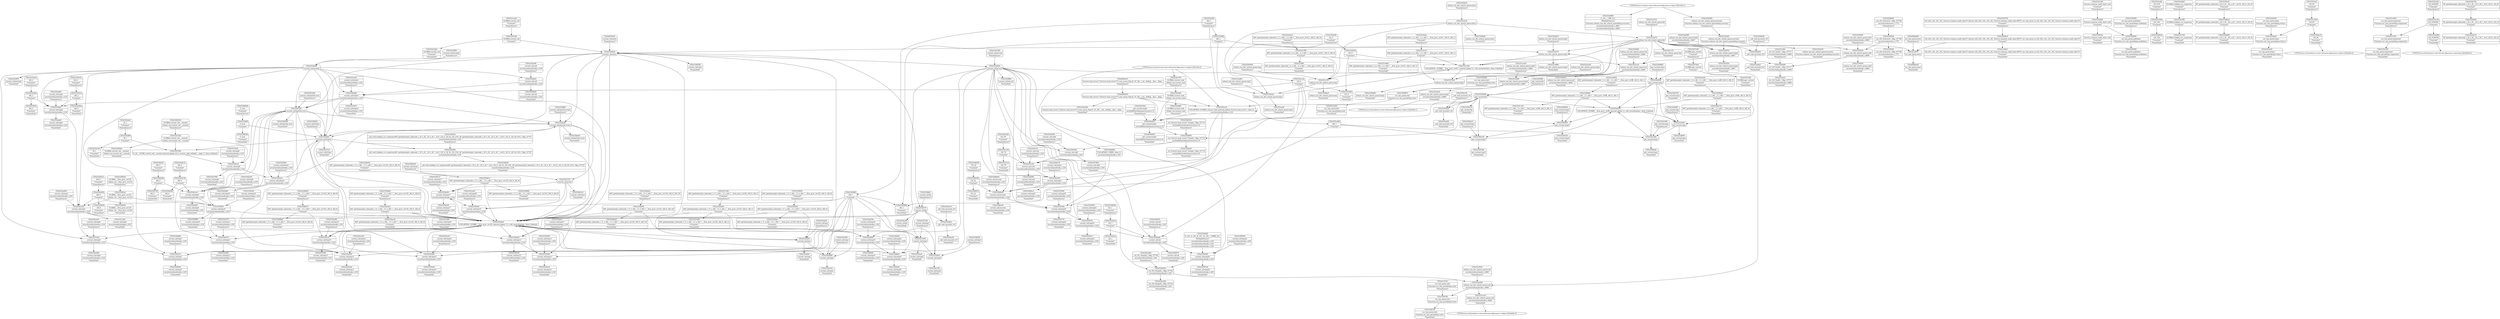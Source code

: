 digraph {
	CE0x53391c0 [shape=record,shape=Mrecord,label="{CE0x53391c0|current_sid:tmp17|security/selinux/hooks.c,218|*SummSource*}"]
	CE0x5340a90 [shape=record,shape=Mrecord,label="{CE0x5340a90|i64_5|*Constant*}"]
	CE0x534c660 [shape=record,shape=Mrecord,label="{CE0x534c660|current_sid:tmp6|security/selinux/hooks.c,218|*SummSink*}"]
	CE0x532e9b0 [shape=record,shape=Mrecord,label="{CE0x532e9b0|current_sid:tmp4|security/selinux/hooks.c,218|*SummSource*}"]
	CE0x5338d90 [shape=record,shape=Mrecord,label="{CE0x5338d90|i64*_getelementptr_inbounds_(_11_x_i64_,_11_x_i64_*___llvm_gcov_ctr125,_i64_0,_i64_9)|*Constant*|*SummSink*}"]
	CE0x533f880 [shape=record,shape=Mrecord,label="{CE0x533f880|current_sid:do.end|*SummSink*}"]
	CE0x5344280 [shape=record,shape=Mrecord,label="{CE0x5344280|i64_4|*Constant*|*SummSink*}"]
	CE0x53383a0 [shape=record,shape=Mrecord,label="{CE0x53383a0|GLOBAL:__llvm_gcov_ctr125|Global_var:__llvm_gcov_ctr125}"]
	CE0x5329b80 [shape=record,shape=Mrecord,label="{CE0x5329b80|current_sid:tmp7|security/selinux/hooks.c,218|*SummSource*}"]
	CE0x532a260 [shape=record,shape=Mrecord,label="{CE0x532a260|_ret_i32_%tmp24,_!dbg_!27742|security/selinux/hooks.c,220|*SummSource*}"]
	CE0x534f520 [shape=record,shape=Mrecord,label="{CE0x534f520|i64*_getelementptr_inbounds_(_11_x_i64_,_11_x_i64_*___llvm_gcov_ctr125,_i64_0,_i64_0)|*Constant*}"]
	CE0x532cf00 [shape=record,shape=Mrecord,label="{CE0x532cf00|_ret_i32_%call1,_!dbg_!27717|security/selinux/hooks.c,4669|*SummSource*}"]
	CE0x531d960 [shape=record,shape=Mrecord,label="{CE0x531d960|selinux_tun_dev_attach_queue:tmp3|*SummSink*}"]
	CE0x532db20 [shape=record,shape=Mrecord,label="{CE0x532db20|current_sid:call|security/selinux/hooks.c,218}"]
	CE0x5328580 [shape=record,shape=Mrecord,label="{CE0x5328580|avc_has_perm:auditdata|Function::avc_has_perm&Arg::auditdata::|*SummSink*}"]
	CE0x5350300 [shape=record,shape=Mrecord,label="{CE0x5350300|current_sid:call4|security/selinux/hooks.c,218}"]
	CE0x5353770 [shape=record,shape=Mrecord,label="{CE0x5353770|current_sid:tmp22|security/selinux/hooks.c,218|*SummSink*}"]
	CE0x534edc0 [shape=record,shape=Mrecord,label="{CE0x534edc0|get_current:tmp4|./arch/x86/include/asm/current.h,14}"]
	CE0x5327a20 [shape=record,shape=Mrecord,label="{CE0x5327a20|current_sid:tmp6|security/selinux/hooks.c,218}"]
	CE0x534c4e0 [shape=record,shape=Mrecord,label="{CE0x534c4e0|current_sid:tmp6|security/selinux/hooks.c,218|*SummSource*}"]
	CE0x533c840 [shape=record,shape=Mrecord,label="{CE0x533c840|i32_218|*Constant*}"]
	CE0x53508f0 [shape=record,shape=Mrecord,label="{CE0x53508f0|get_current:bb|*SummSource*}"]
	CE0x532e160 [shape=record,shape=Mrecord,label="{CE0x532e160|current_sid:tmp12|security/selinux/hooks.c,218|*SummSource*}"]
	CE0x6040850 [shape=record,shape=Mrecord,label="{CE0x6040850|get_current:tmp4|./arch/x86/include/asm/current.h,14|*SummSink*}"]
	CE0x534fad0 [shape=record,shape=Mrecord,label="{CE0x534fad0|i64*_getelementptr_inbounds_(_11_x_i64_,_11_x_i64_*___llvm_gcov_ctr125,_i64_0,_i64_10)|*Constant*|*SummSink*}"]
	CE0x531a7f0 [shape=record,shape=Mrecord,label="{CE0x531a7f0|selinux_tun_dev_attach_queue:tmp}"]
	CE0x535a7d0 [shape=record,shape=Mrecord,label="{CE0x535a7d0|%struct.common_audit_data*_null|*Constant*|*SummSource*}"]
	CE0x53a55f0 [shape=record,shape=Mrecord,label="{CE0x53a55f0|COLLAPSED:_GCMRE___llvm_gcov_ctr98_internal_global_2_x_i64_zeroinitializer:_elem_0:default:}"]
	CE0x5339440 [shape=record,shape=Mrecord,label="{CE0x5339440|current_sid:tmp18|security/selinux/hooks.c,218}"]
	CE0x532e8a0 [shape=record,shape=Mrecord,label="{CE0x532e8a0|i64_2|*Constant*|*SummSink*}"]
	CE0x5336000 [shape=record,shape=Mrecord,label="{CE0x5336000|current_sid:tmp3|*SummSource*}"]
	CE0x533a5b0 [shape=record,shape=Mrecord,label="{CE0x533a5b0|selinux_tun_dev_attach_queue:security|Function::selinux_tun_dev_attach_queue&Arg::security::}"]
	CE0x5327a90 [shape=record,shape=Mrecord,label="{CE0x5327a90|current_sid:tmp5|security/selinux/hooks.c,218|*SummSink*}"]
	CE0x5324b20 [shape=record,shape=Mrecord,label="{CE0x5324b20|selinux_tun_dev_attach_queue:entry|*SummSource*}"]
	CE0x53289e0 [shape=record,shape=Mrecord,label="{CE0x53289e0|i32_218|*Constant*|*SummSink*}"]
	"CONST[source:1(input),value:2(dynamic)][purpose:{object}][SrcIdx:1]"
	CE0x531dc50 [shape=record,shape=Mrecord,label="{CE0x531dc50|selinux_tun_dev_attach_queue:entry}"]
	CE0x533c720 [shape=record,shape=Mrecord,label="{CE0x533c720|GLOBAL:lockdep_rcu_suspicious|*Constant*|*SummSink*}"]
	CE0x534d900 [shape=record,shape=Mrecord,label="{CE0x534d900|_ret_%struct.task_struct*_%tmp4,_!dbg_!27714|./arch/x86/include/asm/current.h,14}"]
	CE0x53464c0 [shape=record,shape=Mrecord,label="{CE0x53464c0|current_sid:tmp21|security/selinux/hooks.c,218|*SummSink*}"]
	CE0x5350a70 [shape=record,shape=Mrecord,label="{CE0x5350a70|get_current:bb|*SummSink*}"]
	CE0x5320300 [shape=record,shape=Mrecord,label="{CE0x5320300|selinux_tun_dev_attach_queue:security|Function::selinux_tun_dev_attach_queue&Arg::security::|*SummSource*}"]
	CE0x53541a0 [shape=record,shape=Mrecord,label="{CE0x53541a0|i32_1|*Constant*|*SummSink*}"]
	CE0x531a4b0 [shape=record,shape=Mrecord,label="{CE0x531a4b0|selinux_tun_dev_attach_queue:tmp1|*SummSource*}"]
	CE0x4c1f150 [shape=record,shape=Mrecord,label="{CE0x4c1f150|avc_has_perm:ssid|Function::avc_has_perm&Arg::ssid::|*SummSource*}"]
	CE0x5328cf0 [shape=record,shape=Mrecord,label="{CE0x5328cf0|i8*_getelementptr_inbounds_(_45_x_i8_,_45_x_i8_*_.str12,_i32_0,_i32_0)|*Constant*|*SummSource*}"]
	"CONST[source:0(mediator),value:2(dynamic)][purpose:{object}][SnkIdx:2]"
	CE0x5348540 [shape=record,shape=Mrecord,label="{CE0x5348540|i1_true|*Constant*|*SummSink*}"]
	CE0x5343f90 [shape=record,shape=Mrecord,label="{CE0x5343f90|i8_1|*Constant*}"]
	CE0x5322340 [shape=record,shape=Mrecord,label="{CE0x5322340|GLOBAL:current_sid|*Constant*}"]
	CE0x533bc40 [shape=record,shape=Mrecord,label="{CE0x533bc40|i64*_getelementptr_inbounds_(_11_x_i64_,_11_x_i64_*___llvm_gcov_ctr125,_i64_0,_i64_6)|*Constant*|*SummSink*}"]
	CE0x69dbe00 [shape=record,shape=Mrecord,label="{CE0x69dbe00|avc_has_perm:entry|*SummSink*}"]
	CE0x5359540 [shape=record,shape=Mrecord,label="{CE0x5359540|_ret_i32_%retval.0,_!dbg_!27728|security/selinux/avc.c,775}"]
	CE0x531d8a0 [shape=record,shape=Mrecord,label="{CE0x531d8a0|i64*_getelementptr_inbounds_(_2_x_i64_,_2_x_i64_*___llvm_gcov_ctr411,_i64_0,_i64_1)|*Constant*|*SummSink*}"]
	CE0x535dcc0 [shape=record,shape=Mrecord,label="{CE0x535dcc0|i16_49|*Constant*|*SummSink*}"]
	CE0x5335ce0 [shape=record,shape=Mrecord,label="{CE0x5335ce0|current_sid:tmp2|*SummSink*}"]
	CE0x5329890 [shape=record,shape=Mrecord,label="{CE0x5329890|i64_1|*Constant*|*SummSink*}"]
	CE0x5333e50 [shape=record,shape=Mrecord,label="{CE0x5333e50|i64_3|*Constant*|*SummSource*}"]
	CE0x533c580 [shape=record,shape=Mrecord,label="{CE0x533c580|GLOBAL:lockdep_rcu_suspicious|*Constant*}"]
	CE0x5332fa0 [shape=record,shape=Mrecord,label="{CE0x5332fa0|current_sid:tmp|*SummSink*}"]
	CE0x6040a10 [shape=record,shape=Mrecord,label="{CE0x6040a10|%struct.task_struct*_(%struct.task_struct**)*_asm_movq_%gs:$_1:P_,$0_,_r,im,_dirflag_,_fpsr_,_flags_|*SummSource*}"]
	CE0x53260b0 [shape=record,shape=Mrecord,label="{CE0x53260b0|GLOBAL:current_sid.__warned|Global_var:current_sid.__warned|*SummSink*}"]
	CE0x5333d70 [shape=record,shape=Mrecord,label="{CE0x5333d70|current_sid:tobool|security/selinux/hooks.c,218|*SummSink*}"]
	CE0x5341d30 [shape=record,shape=Mrecord,label="{CE0x5341d30|i32_78|*Constant*|*SummSource*}"]
	CE0x5338e00 [shape=record,shape=Mrecord,label="{CE0x5338e00|current_sid:tmp17|security/selinux/hooks.c,218}"]
	CE0x531a950 [shape=record,shape=Mrecord,label="{CE0x531a950|avc_has_perm:requested|Function::avc_has_perm&Arg::requested::|*SummSource*}"]
	CE0x532f250 [shape=record,shape=Mrecord,label="{CE0x532f250|i32_0|*Constant*}"]
	CE0x534e700 [shape=record,shape=Mrecord,label="{CE0x534e700|GLOBAL:current_task|Global_var:current_task|*SummSource*}"]
	CE0x532f840 [shape=record,shape=Mrecord,label="{CE0x532f840|current_sid:tmp10|security/selinux/hooks.c,218}"]
	CE0x5325ef0 [shape=record,shape=Mrecord,label="{CE0x5325ef0|current_sid:tmp15|security/selinux/hooks.c,218|*SummSink*}"]
	CE0x5322bb0 [shape=record,shape=Mrecord,label="{CE0x5322bb0|COLLAPSED:_GCMRE___llvm_gcov_ctr125_internal_global_11_x_i64_zeroinitializer:_elem_0:default:}"]
	CE0x533b810 [shape=record,shape=Mrecord,label="{CE0x533b810|selinux_tun_dev_attach_queue:sid|security/selinux/hooks.c,4669|*SummSink*}"]
	CE0x5320be0 [shape=record,shape=Mrecord,label="{CE0x5320be0|selinux_tun_dev_attach_queue:tmp|*SummSink*}"]
	CE0x532a1b0 [shape=record,shape=Mrecord,label="{CE0x532a1b0|current_sid:tmp5|security/selinux/hooks.c,218}"]
	CE0x5347260 [shape=record,shape=Mrecord,label="{CE0x5347260|0:_i8,_:_GCMR_current_sid.__warned_internal_global_i8_0,_section_.data.unlikely_,_align_1:_elem_0:default:}"]
	CE0x534ec50 [shape=record,shape=Mrecord,label="{CE0x534ec50|_call_void_mcount()_#3|*SummSource*}"]
	CE0x5355420 [shape=record,shape=Mrecord,label="{CE0x5355420|_call_void_mcount()_#3}"]
	CE0x531b000 [shape=record,shape=Mrecord,label="{CE0x531b000|i64_1|*Constant*}"]
	CE0x5347e00 [shape=record,shape=Mrecord,label="{CE0x5347e00|GLOBAL:get_current|*Constant*|*SummSink*}"]
	CE0x531f100 [shape=record,shape=Mrecord,label="{CE0x531f100|avc_has_perm:requested|Function::avc_has_perm&Arg::requested::}"]
	CE0x5341cc0 [shape=record,shape=Mrecord,label="{CE0x5341cc0|i32_78|*Constant*|*SummSink*}"]
	CE0x533afa0 [shape=record,shape=Mrecord,label="{CE0x533afa0|i8_1|*Constant*|*SummSource*}"]
	CE0x5325b50 [shape=record,shape=Mrecord,label="{CE0x5325b50|selinux_tun_dev_attach_queue:call1|security/selinux/hooks.c,4669}"]
	CE0x533be30 [shape=record,shape=Mrecord,label="{CE0x533be30|current_sid:tmp13|security/selinux/hooks.c,218|*SummSink*}"]
	CE0x53593e0 [shape=record,shape=Mrecord,label="{CE0x53593e0|%struct.common_audit_data*_null|*Constant*|*SummSink*}"]
	CE0x533e310 [shape=record,shape=Mrecord,label="{CE0x533e310|current_sid:tmp1|*SummSink*}"]
	CE0x5346c20 [shape=record,shape=Mrecord,label="{CE0x5346c20|current_sid:security|security/selinux/hooks.c,218|*SummSink*}"]
	CE0x534d540 [shape=record,shape=Mrecord,label="{CE0x534d540|current_sid:call4|security/selinux/hooks.c,218|*SummSource*}"]
	CE0x532c490 [shape=record,shape=Mrecord,label="{CE0x532c490|get_current:tmp1|*SummSource*}"]
	CE0x5321e70 [shape=record,shape=Mrecord,label="{CE0x5321e70|selinux_tun_dev_attach_queue:bb|*SummSink*}"]
	CE0x531a240 [shape=record,shape=Mrecord,label="{CE0x531a240|avc_has_perm:tsid|Function::avc_has_perm&Arg::tsid::|*SummSink*}"]
	CE0x5344130 [shape=record,shape=Mrecord,label="{CE0x5344130|i64_4|*Constant*}"]
	CE0x534f020 [shape=record,shape=Mrecord,label="{CE0x534f020|current_sid:if.then|*SummSource*}"]
	CE0x534fb40 [shape=record,shape=Mrecord,label="{CE0x534fb40|current_sid:tmp19|security/selinux/hooks.c,218|*SummSink*}"]
	CE0x532f740 [shape=record,shape=Mrecord,label="{CE0x532f740|i64_5|*Constant*|*SummSink*}"]
	CE0x5328660 [shape=record,shape=Mrecord,label="{CE0x5328660|_ret_i32_%retval.0,_!dbg_!27728|security/selinux/avc.c,775|*SummSource*}"]
	CE0x534e8a0 [shape=record,shape=Mrecord,label="{CE0x534e8a0|_call_void_mcount()_#3}"]
	CE0x53441a0 [shape=record,shape=Mrecord,label="{CE0x53441a0|current_sid:tmp9|security/selinux/hooks.c,218}"]
	CE0x5324d90 [shape=record,shape=Mrecord,label="{CE0x5324d90|current_sid:do.body}"]
	CE0x5325e10 [shape=record,shape=Mrecord,label="{CE0x5325e10|current_sid:tmp15|security/selinux/hooks.c,218}"]
	CE0x534cca0 [shape=record,shape=Mrecord,label="{CE0x534cca0|i32_0|*Constant*}"]
	CE0x5331670 [shape=record,shape=Mrecord,label="{CE0x5331670|selinux_tun_dev_attach_queue:tmp3}"]
	CE0x531aca0 [shape=record,shape=Mrecord,label="{CE0x531aca0|selinux_tun_dev_attach_queue:call|security/selinux/hooks.c,4669|*SummSink*}"]
	CE0x5353380 [shape=record,shape=Mrecord,label="{CE0x5353380|current_sid:tmp22|security/selinux/hooks.c,218}"]
	CE0x531f310 [shape=record,shape=Mrecord,label="{CE0x531f310|selinux_tun_dev_attach_queue:bb|*SummSource*}"]
	CE0x5322ab0 [shape=record,shape=Mrecord,label="{CE0x5322ab0|current_sid:tmp|*SummSource*}"]
	CE0x535dde0 [shape=record,shape=Mrecord,label="{CE0x535dde0|avc_has_perm:tclass|Function::avc_has_perm&Arg::tclass::}"]
	CE0x5346bb0 [shape=record,shape=Mrecord,label="{CE0x5346bb0|current_sid:security|security/selinux/hooks.c,218|*SummSource*}"]
	CE0x5326460 [shape=record,shape=Mrecord,label="{CE0x5326460|selinux_tun_dev_attach_queue:tmp2|*SummSink*}"]
	CE0x5324f00 [shape=record,shape=Mrecord,label="{CE0x5324f00|current_sid:do.body|*SummSource*}"]
	"CONST[source:0(mediator),value:0(static)][purpose:{operation}][SnkIdx:3]"
	CE0x534f8a0 [shape=record,shape=Mrecord,label="{CE0x534f8a0|i64*_getelementptr_inbounds_(_2_x_i64_,_2_x_i64_*___llvm_gcov_ctr98,_i64_0,_i64_1)|*Constant*}"]
	CE0x5322620 [shape=record,shape=Mrecord,label="{CE0x5322620|current_sid:do.end}"]
	CE0x5332490 [shape=record,shape=Mrecord,label="{CE0x5332490|current_sid:tmp14|security/selinux/hooks.c,218|*SummSource*}"]
	CE0x532bb50 [shape=record,shape=Mrecord,label="{CE0x532bb50|current_sid:land.lhs.true2|*SummSink*}"]
	CE0x539b2c0 [shape=record,shape=Mrecord,label="{CE0x539b2c0|get_current:tmp3|*SummSource*}"]
	CE0x53445b0 [shape=record,shape=Mrecord,label="{CE0x53445b0|_ret_i32_%tmp24,_!dbg_!27742|security/selinux/hooks.c,220}"]
	CE0x531eef0 [shape=record,shape=Mrecord,label="{CE0x531eef0|selinux_tun_dev_attach_queue:tmp1|*SummSink*}"]
	CE0x533a8c0 [shape=record,shape=Mrecord,label="{CE0x533a8c0|_call_void_mcount()_#3|*SummSink*}"]
	CE0x5346020 [shape=record,shape=Mrecord,label="{CE0x5346020|get_current:tmp2}"]
	CE0x5339f60 [shape=record,shape=Mrecord,label="{CE0x5339f60|current_sid:tmp10|security/selinux/hooks.c,218|*SummSink*}"]
	CE0x5342bf0 [shape=record,shape=Mrecord,label="{CE0x5342bf0|i64_1|*Constant*}"]
	CE0x532e050 [shape=record,shape=Mrecord,label="{CE0x532e050|current_sid:tmp12|security/selinux/hooks.c,218}"]
	CE0x5344f70 [shape=record,shape=Mrecord,label="{CE0x5344f70|current_sid:sid|security/selinux/hooks.c,220|*SummSource*}"]
	CE0x533a3f0 [shape=record,shape=Mrecord,label="{CE0x533a3f0|current_sid:tmp11|security/selinux/hooks.c,218|*SummSink*}"]
	CE0x5329f30 [shape=record,shape=Mrecord,label="{CE0x5329f30|i64_0|*Constant*|*SummSink*}"]
	CE0x5341e50 [shape=record,shape=Mrecord,label="{CE0x5341e50|current_sid:cred|security/selinux/hooks.c,218}"]
	CE0x5347c80 [shape=record,shape=Mrecord,label="{CE0x5347c80|GLOBAL:get_current|*Constant*|*SummSource*}"]
	CE0x5321580 [shape=record,shape=Mrecord,label="{CE0x5321580|i64*_getelementptr_inbounds_(_2_x_i64_,_2_x_i64_*___llvm_gcov_ctr411,_i64_0,_i64_0)|*Constant*}"]
	CE0x53331e0 [shape=record,shape=Mrecord,label="{CE0x53331e0|selinux_tun_dev_attach_queue:sid|security/selinux/hooks.c,4669}"]
	CE0x531aea0 [shape=record,shape=Mrecord,label="{CE0x531aea0|GLOBAL:current_sid|*Constant*|*SummSource*}"]
	CE0x531f920 [shape=record,shape=Mrecord,label="{CE0x531f920|selinux_tun_dev_attach_queue:call|security/selinux/hooks.c,4669|*SummSource*}"]
	CE0x5348920 [shape=record,shape=Mrecord,label="{CE0x5348920|i64*_getelementptr_inbounds_(_11_x_i64_,_11_x_i64_*___llvm_gcov_ctr125,_i64_0,_i64_8)|*Constant*|*SummSource*}"]
	CE0x531b2c0 [shape=record,shape=Mrecord,label="{CE0x531b2c0|i64*_getelementptr_inbounds_(_2_x_i64_,_2_x_i64_*___llvm_gcov_ctr411,_i64_0,_i64_0)|*Constant*|*SummSource*}"]
	CE0x5344d30 [shape=record,shape=Mrecord,label="{CE0x5344d30|_call_void_mcount()_#3}"]
	CE0x534f640 [shape=record,shape=Mrecord,label="{CE0x534f640|i64*_getelementptr_inbounds_(_11_x_i64_,_11_x_i64_*___llvm_gcov_ctr125,_i64_0,_i64_0)|*Constant*|*SummSource*}"]
	CE0x704f700 [shape=record,shape=Mrecord,label="{CE0x704f700|avc_has_perm:ssid|Function::avc_has_perm&Arg::ssid::}"]
	CE0x531a3b0 [shape=record,shape=Mrecord,label="{CE0x531a3b0|i16_49|*Constant*}"]
	CE0x53210b0 [shape=record,shape=Mrecord,label="{CE0x53210b0|i32_0|*Constant*|*SummSink*}"]
	CE0x532ed40 [shape=record,shape=Mrecord,label="{CE0x532ed40|selinux_tun_dev_attach_queue:call|security/selinux/hooks.c,4669}"]
	CE0x5333c90 [shape=record,shape=Mrecord,label="{CE0x5333c90|current_sid:tobool|security/selinux/hooks.c,218|*SummSource*}"]
	CE0x5340e80 [shape=record,shape=Mrecord,label="{CE0x5340e80|_call_void_mcount()_#3|*SummSource*}"]
	CE0x533d0b0 [shape=record,shape=Mrecord,label="{CE0x533d0b0|current_sid:tmp19|security/selinux/hooks.c,218}"]
	CE0x533b620 [shape=record,shape=Mrecord,label="{CE0x533b620|_call_void_lockdep_rcu_suspicious(i8*_getelementptr_inbounds_(_25_x_i8_,_25_x_i8_*_.str3,_i32_0,_i32_0),_i32_218,_i8*_getelementptr_inbounds_(_45_x_i8_,_45_x_i8_*_.str12,_i32_0,_i32_0))_#10,_!dbg_!27727|security/selinux/hooks.c,218|*SummSink*}"]
	CE0x535a680 [shape=record,shape=Mrecord,label="{CE0x535a680|%struct.common_audit_data*_null|*Constant*}"]
	CE0x5338520 [shape=record,shape=Mrecord,label="{CE0x5338520|GLOBAL:__llvm_gcov_ctr125|Global_var:__llvm_gcov_ctr125|*SummSource*}"]
	CE0x535b990 [shape=record,shape=Mrecord,label="{CE0x535b990|avc_has_perm:tsid|Function::avc_has_perm&Arg::tsid::|*SummSource*}"]
	CE0x5337e00 [shape=record,shape=Mrecord,label="{CE0x5337e00|current_sid:tmp2}"]
	CE0x5347590 [shape=record,shape=Mrecord,label="{CE0x5347590|current_sid:tmp8|security/selinux/hooks.c,218|*SummSink*}"]
	CE0x535cb40 [shape=record,shape=Mrecord,label="{CE0x535cb40|avc_has_perm:tclass|Function::avc_has_perm&Arg::tclass::|*SummSink*}"]
	CE0x5339e60 [shape=record,shape=Mrecord,label="{CE0x5339e60|selinux_tun_dev_attach_queue:call1|security/selinux/hooks.c,4669|*SummSink*}"]
	CE0x53229a0 [shape=record,shape=Mrecord,label="{CE0x53229a0|i64*_getelementptr_inbounds_(_11_x_i64_,_11_x_i64_*___llvm_gcov_ctr125,_i64_0,_i64_0)|*Constant*|*SummSink*}"]
	CE0x534ed20 [shape=record,shape=Mrecord,label="{CE0x534ed20|_call_void_mcount()_#3|*SummSink*}"]
	CE0x532d320 [shape=record,shape=Mrecord,label="{CE0x532d320|selinux_tun_dev_attach_queue:tmp4|security/selinux/hooks.c,4667|*SummSink*}"]
	CE0x53a5440 [shape=record,shape=Mrecord,label="{CE0x53a5440|get_current:tmp}"]
	CE0x533b100 [shape=record,shape=Mrecord,label="{CE0x533b100|i8_1|*Constant*|*SummSink*}"]
	CE0x534fd30 [shape=record,shape=Mrecord,label="{CE0x534fd30|current_sid:tmp20|security/selinux/hooks.c,218|*SummSource*}"]
	CE0x534d5b0 [shape=record,shape=Mrecord,label="{CE0x534d5b0|get_current:entry}"]
	CE0x532b750 [shape=record,shape=Mrecord,label="{CE0x532b750|i8*_getelementptr_inbounds_(_25_x_i8_,_25_x_i8_*_.str3,_i32_0,_i32_0)|*Constant*|*SummSource*}"]
	CE0x5329d00 [shape=record,shape=Mrecord,label="{CE0x5329d00|current_sid:tmp7|security/selinux/hooks.c,218|*SummSink*}"]
	CE0x534e460 [shape=record,shape=Mrecord,label="{CE0x534e460|GLOBAL:current_task|Global_var:current_task}"]
	CE0x531fbd0 [shape=record,shape=Mrecord,label="{CE0x531fbd0|i64*_getelementptr_inbounds_(_2_x_i64_,_2_x_i64_*___llvm_gcov_ctr411,_i64_0,_i64_1)|*Constant*|*SummSource*}"]
	CE0x5320450 [shape=record,shape=Mrecord,label="{CE0x5320450|avc_has_perm:tclass|Function::avc_has_perm&Arg::tclass::|*SummSource*}"]
	CE0x53879a0 [shape=record,shape=Mrecord,label="{CE0x53879a0|get_current:tmp4|./arch/x86/include/asm/current.h,14|*SummSource*}"]
	CE0x5358360 [shape=record,shape=Mrecord,label="{CE0x5358360|avc_has_perm:auditdata|Function::avc_has_perm&Arg::auditdata::|*SummSource*}"]
	CE0x5344210 [shape=record,shape=Mrecord,label="{CE0x5344210|i64_4|*Constant*|*SummSource*}"]
	CE0x53325c0 [shape=record,shape=Mrecord,label="{CE0x53325c0|current_sid:tmp14|security/selinux/hooks.c,218|*SummSink*}"]
	CE0x53326f0 [shape=record,shape=Mrecord,label="{CE0x53326f0|i1_true|*Constant*}"]
	CE0x533b540 [shape=record,shape=Mrecord,label="{CE0x533b540|_call_void_lockdep_rcu_suspicious(i8*_getelementptr_inbounds_(_25_x_i8_,_25_x_i8_*_.str3,_i32_0,_i32_0),_i32_218,_i8*_getelementptr_inbounds_(_45_x_i8_,_45_x_i8_*_.str12,_i32_0,_i32_0))_#10,_!dbg_!27727|security/selinux/hooks.c,218}"]
	CE0x5325ae0 [shape=record,shape=Mrecord,label="{CE0x5325ae0|selinux_tun_dev_attach_queue:tmp5|security/selinux/hooks.c,4669|*SummSink*}"]
	CE0x534d7e0 [shape=record,shape=Mrecord,label="{CE0x534d7e0|_ret_%struct.task_struct*_%tmp4,_!dbg_!27714|./arch/x86/include/asm/current.h,14|*SummSource*}"]
	CE0x5323fb0 [shape=record,shape=Mrecord,label="{CE0x5323fb0|current_sid:tobool1|security/selinux/hooks.c,218|*SummSource*}"]
	CE0x532d970 [shape=record,shape=Mrecord,label="{CE0x532d970|selinux_tun_dev_attach_queue:tmp4|security/selinux/hooks.c,4667}"]
	CE0x532cd60 [shape=record,shape=Mrecord,label="{CE0x532cd60|i64_1|*Constant*}"]
	CE0x5338c00 [shape=record,shape=Mrecord,label="{CE0x5338c00|i64*_getelementptr_inbounds_(_11_x_i64_,_11_x_i64_*___llvm_gcov_ctr125,_i64_0,_i64_9)|*Constant*|*SummSource*}"]
	CE0x532e2e0 [shape=record,shape=Mrecord,label="{CE0x532e2e0|current_sid:tmp12|security/selinux/hooks.c,218|*SummSink*}"]
	CE0x53261e0 [shape=record,shape=Mrecord,label="{CE0x53261e0|current_sid:tmp8|security/selinux/hooks.c,218}"]
	CE0x533b880 [shape=record,shape=Mrecord,label="{CE0x533b880|0:_i32,_:_CRE_0,4_|*MultipleSource*|Function::selinux_tun_dev_attach_queue&Arg::security::|security/selinux/hooks.c,4667|security/selinux/hooks.c,4669}"]
	CE0x5398ed0 [shape=record,shape=Mrecord,label="{CE0x5398ed0|get_current:tmp1|*SummSink*}"]
	CE0x53483d0 [shape=record,shape=Mrecord,label="{CE0x53483d0|i1_true|*Constant*|*SummSource*}"]
	CE0x5347420 [shape=record,shape=Mrecord,label="{CE0x5347420|current_sid:tmp8|security/selinux/hooks.c,218|*SummSource*}"]
	CE0x534cb90 [shape=record,shape=Mrecord,label="{CE0x534cb90|current_sid:call|security/selinux/hooks.c,218|*SummSource*}"]
	CE0x5339a80 [shape=record,shape=Mrecord,label="{CE0x5339a80|_ret_i32_%call1,_!dbg_!27717|security/selinux/hooks.c,4669}"]
	CE0x704f870 [shape=record,shape=Mrecord,label="{CE0x704f870|avc_has_perm:tsid|Function::avc_has_perm&Arg::tsid::}"]
	CE0x531ec00 [shape=record,shape=Mrecord,label="{CE0x531ec00|selinux_tun_dev_attach_queue:tmp5|security/selinux/hooks.c,4669|*SummSource*}"]
	CE0x5329ec0 [shape=record,shape=Mrecord,label="{CE0x5329ec0|i64_0|*Constant*|*SummSource*}"]
	CE0x5329010 [shape=record,shape=Mrecord,label="{CE0x5329010|i64*_getelementptr_inbounds_(_11_x_i64_,_11_x_i64_*___llvm_gcov_ctr125,_i64_0,_i64_9)|*Constant*}"]
	CE0x53276e0 [shape=record,shape=Mrecord,label="{CE0x53276e0|selinux_tun_dev_attach_queue:tmp2}"]
	CE0x532a040 [shape=record,shape=Mrecord,label="{CE0x532a040|current_sid:tmp5|security/selinux/hooks.c,218|*SummSource*}"]
	CE0x535efa0 [shape=record,shape=Mrecord,label="{CE0x535efa0|i16_49|*Constant*|*SummSource*}"]
	CE0x533bdc0 [shape=record,shape=Mrecord,label="{CE0x533bdc0|current_sid:tmp13|security/selinux/hooks.c,218|*SummSource*}"]
	CE0x531dcc0 [shape=record,shape=Mrecord,label="{CE0x531dcc0|i64*_getelementptr_inbounds_(_2_x_i64_,_2_x_i64_*___llvm_gcov_ctr411,_i64_0,_i64_1)|*Constant*}"]
	CE0x533cf80 [shape=record,shape=Mrecord,label="{CE0x533cf80|current_sid:tmp18|security/selinux/hooks.c,218|*SummSink*}"]
	CE0x53478b0 [shape=record,shape=Mrecord,label="{CE0x53478b0|current_sid:call4|security/selinux/hooks.c,218|*SummSink*}"]
	CE0x532a2d0 [shape=record,shape=Mrecord,label="{CE0x532a2d0|_ret_i32_%tmp24,_!dbg_!27742|security/selinux/hooks.c,220|*SummSink*}"]
	CE0x4c1f0e0 [shape=record,shape=Mrecord,label="{CE0x4c1f0e0|i32_(i32,_i32,_i16,_i32,_%struct.common_audit_data*)*_bitcast_(i32_(i32,_i32,_i16,_i32,_%struct.common_audit_data.495*)*_avc_has_perm_to_i32_(i32,_i32,_i16,_i32,_%struct.common_audit_data*)*)|*Constant*|*SummSink*}"]
	CE0x5343e60 [shape=record,shape=Mrecord,label="{CE0x5343e60|current_sid:tmp16|security/selinux/hooks.c,218|*SummSink*}"]
	CE0x534e790 [shape=record,shape=Mrecord,label="{CE0x534e790|current_sid:tmp3|*SummSink*}"]
	CE0x5324c80 [shape=record,shape=Mrecord,label="{CE0x5324c80|current_sid:bb|*SummSink*}"]
	CE0x533e000 [shape=record,shape=Mrecord,label="{CE0x533e000|current_sid:tmp1|*SummSource*}"]
	CE0x5350ba0 [shape=record,shape=Mrecord,label="{CE0x5350ba0|i64*_getelementptr_inbounds_(_2_x_i64_,_2_x_i64_*___llvm_gcov_ctr98,_i64_0,_i64_0)|*Constant*}"]
	CE0x5334010 [shape=record,shape=Mrecord,label="{CE0x5334010|i64_2|*Constant*|*SummSource*}"]
	CE0x5333fa0 [shape=record,shape=Mrecord,label="{CE0x5333fa0|current_sid:tmp4|security/selinux/hooks.c,218}"]
	CE0x53488b0 [shape=record,shape=Mrecord,label="{CE0x53488b0|i64*_getelementptr_inbounds_(_11_x_i64_,_11_x_i64_*___llvm_gcov_ctr125,_i64_0,_i64_8)|*Constant*|*SummSink*}"]
	CE0x53601e0 [shape=record,shape=Mrecord,label="{CE0x53601e0|current_sid:if.end|*SummSink*}"]
	CE0x5358260 [shape=record,shape=Mrecord,label="{CE0x5358260|avc_has_perm:auditdata|Function::avc_has_perm&Arg::auditdata::}"]
	CE0x4c1f070 [shape=record,shape=Mrecord,label="{CE0x4c1f070|avc_has_perm:entry}"]
	CE0x5341c50 [shape=record,shape=Mrecord,label="{CE0x5341c50|i32_78|*Constant*}"]
	CE0x53200a0 [shape=record,shape=Mrecord,label="{CE0x53200a0|selinux_tun_dev_attach_queue:entry|*SummSink*}"]
	CE0x532b500 [shape=record,shape=Mrecord,label="{CE0x532b500|i8*_getelementptr_inbounds_(_25_x_i8_,_25_x_i8_*_.str3,_i32_0,_i32_0)|*Constant*}"]
	"CONST[source:0(mediator),value:2(dynamic)][purpose:{subject}][SnkIdx:0]"
	CE0x5353990 [shape=record,shape=Mrecord,label="{CE0x5353990|current_sid:tmp23|security/selinux/hooks.c,218|*SummSource*}"]
	CE0x535cbb0 [shape=record,shape=Mrecord,label="{CE0x535cbb0|i32_4194304|*Constant*|*SummSource*}"]
	CE0x5348670 [shape=record,shape=Mrecord,label="{CE0x5348670|i64*_getelementptr_inbounds_(_11_x_i64_,_11_x_i64_*___llvm_gcov_ctr125,_i64_0,_i64_8)|*Constant*}"]
	CE0x533fd60 [shape=record,shape=Mrecord,label="{CE0x533fd60|current_sid:land.lhs.true2|*SummSource*}"]
	CE0x5332290 [shape=record,shape=Mrecord,label="{CE0x5332290|current_sid:tmp14|security/selinux/hooks.c,218}"]
	CE0x53227c0 [shape=record,shape=Mrecord,label="{CE0x53227c0|current_sid:if.then|*SummSink*}"]
	CE0x532cfc0 [shape=record,shape=Mrecord,label="{CE0x532cfc0|_ret_i32_%call1,_!dbg_!27717|security/selinux/hooks.c,4669|*SummSink*}"]
	CE0x5344320 [shape=record,shape=Mrecord,label="{CE0x5344320|current_sid:tmp9|security/selinux/hooks.c,218|*SummSource*}"]
	CE0x534fa20 [shape=record,shape=Mrecord,label="{CE0x534fa20|i64*_getelementptr_inbounds_(_11_x_i64_,_11_x_i64_*___llvm_gcov_ctr125,_i64_0,_i64_10)|*Constant*|*SummSource*}"]
	CE0x534da30 [shape=record,shape=Mrecord,label="{CE0x534da30|_ret_%struct.task_struct*_%tmp4,_!dbg_!27714|./arch/x86/include/asm/current.h,14|*SummSink*}"]
	CE0x5353500 [shape=record,shape=Mrecord,label="{CE0x5353500|current_sid:tmp22|security/selinux/hooks.c,218|*SummSource*}"]
	CE0x5341580 [shape=record,shape=Mrecord,label="{CE0x5341580|current_sid:do.end|*SummSource*}"]
	CE0x5382110 [shape=record,shape=Mrecord,label="{CE0x5382110|i64*_getelementptr_inbounds_(_2_x_i64_,_2_x_i64_*___llvm_gcov_ctr98,_i64_0,_i64_0)|*Constant*|*SummSink*}"]
	CE0x533ffa0 [shape=record,shape=Mrecord,label="{CE0x533ffa0|current_sid:bb|*SummSource*}"]
	CE0x533ce00 [shape=record,shape=Mrecord,label="{CE0x533ce00|current_sid:tmp18|security/selinux/hooks.c,218|*SummSource*}"]
	CE0x533b5b0 [shape=record,shape=Mrecord,label="{CE0x533b5b0|_call_void_lockdep_rcu_suspicious(i8*_getelementptr_inbounds_(_25_x_i8_,_25_x_i8_*_.str3,_i32_0,_i32_0),_i32_218,_i8*_getelementptr_inbounds_(_45_x_i8_,_45_x_i8_*_.str12,_i32_0,_i32_0))_#10,_!dbg_!27727|security/selinux/hooks.c,218|*SummSource*}"]
	CE0x5327eb0 [shape=record,shape=Mrecord,label="{CE0x5327eb0|GLOBAL:current_sid.__warned|Global_var:current_sid.__warned}"]
	CE0x5322720 [shape=record,shape=Mrecord,label="{CE0x5322720|current_sid:if.end}"]
	CE0x5328ba0 [shape=record,shape=Mrecord,label="{CE0x5328ba0|i8*_getelementptr_inbounds_(_45_x_i8_,_45_x_i8_*_.str12,_i32_0,_i32_0)|*Constant*}"]
	CE0x5353b10 [shape=record,shape=Mrecord,label="{CE0x5353b10|current_sid:tmp23|security/selinux/hooks.c,218|*SummSink*}"]
	CE0x5329a10 [shape=record,shape=Mrecord,label="{CE0x5329a10|current_sid:tmp7|security/selinux/hooks.c,218}"]
	CE0x5337af0 [shape=record,shape=Mrecord,label="{CE0x5337af0|i64*_getelementptr_inbounds_(_11_x_i64_,_11_x_i64_*___llvm_gcov_ctr125,_i64_0,_i64_1)|*Constant*|*SummSource*}"]
	CE0x6040910 [shape=record,shape=Mrecord,label="{CE0x6040910|%struct.task_struct*_(%struct.task_struct**)*_asm_movq_%gs:$_1:P_,$0_,_r,im,_dirflag_,_fpsr_,_flags_}"]
	CE0x5346090 [shape=record,shape=Mrecord,label="{CE0x5346090|get_current:tmp2|*SummSource*}"]
	CE0x5342060 [shape=record,shape=Mrecord,label="{CE0x5342060|current_sid:cred|security/selinux/hooks.c,218|*SummSink*}"]
	CE0x5346100 [shape=record,shape=Mrecord,label="{CE0x5346100|get_current:tmp2|*SummSink*}"]
	CE0x5340440 [shape=record,shape=Mrecord,label="{CE0x5340440|current_sid:call|security/selinux/hooks.c,218|*SummSink*}"]
	CE0x534fbb0 [shape=record,shape=Mrecord,label="{CE0x534fbb0|current_sid:tmp20|security/selinux/hooks.c,218}"]
	CE0x533c6b0 [shape=record,shape=Mrecord,label="{CE0x533c6b0|GLOBAL:lockdep_rcu_suspicious|*Constant*|*SummSource*}"]
	CE0x5361460 [shape=record,shape=Mrecord,label="{CE0x5361460|current_sid:land.lhs.true|*SummSource*}"]
	CE0x5354040 [shape=record,shape=Mrecord,label="{CE0x5354040|i32_1|*Constant*|*SummSource*}"]
	CE0x5324bd0 [shape=record,shape=Mrecord,label="{CE0x5324bd0|current_sid:entry}"]
	CE0x532e410 [shape=record,shape=Mrecord,label="{CE0x532e410|i64*_getelementptr_inbounds_(_11_x_i64_,_11_x_i64_*___llvm_gcov_ctr125,_i64_0,_i64_6)|*Constant*}"]
	CE0x5322a40 [shape=record,shape=Mrecord,label="{CE0x5322a40|current_sid:tmp}"]
	CE0x532cdd0 [shape=record,shape=Mrecord,label="{CE0x532cdd0|get_current:tmp1}"]
	CE0x5333de0 [shape=record,shape=Mrecord,label="{CE0x5333de0|i64_3|*Constant*}"]
	CE0x53423d0 [shape=record,shape=Mrecord,label="{CE0x53423d0|current_sid:tmp21|security/selinux/hooks.c,218}"]
	CE0x5338650 [shape=record,shape=Mrecord,label="{CE0x5338650|GLOBAL:__llvm_gcov_ctr125|Global_var:__llvm_gcov_ctr125|*SummSink*}"]
	CE0x5346270 [shape=record,shape=Mrecord,label="{CE0x5346270|current_sid:tmp21|security/selinux/hooks.c,218|*SummSource*}"]
	CE0x533d400 [shape=record,shape=Mrecord,label="{CE0x533d400|i64*_getelementptr_inbounds_(_11_x_i64_,_11_x_i64_*___llvm_gcov_ctr125,_i64_0,_i64_10)|*Constant*}"]
	CE0x5339230 [shape=record,shape=Mrecord,label="{CE0x5339230|current_sid:tmp17|security/selinux/hooks.c,218|*SummSink*}"]
	CE0x532da30 [shape=record,shape=Mrecord,label="{CE0x532da30|_call_void_mcount()_#3|*SummSink*}"]
	CE0x531eb90 [shape=record,shape=Mrecord,label="{CE0x531eb90|selinux_tun_dev_attach_queue:tmp5|security/selinux/hooks.c,4669}"]
	CE0x532b270 [shape=record,shape=Mrecord,label="{CE0x532b270|i8*_getelementptr_inbounds_(_25_x_i8_,_25_x_i8_*_.str3,_i32_0,_i32_0)|*Constant*|*SummSink*}"]
	CE0x53282f0 [shape=record,shape=Mrecord,label="{CE0x53282f0|selinux_tun_dev_attach_queue:sid|security/selinux/hooks.c,4669|*SummSource*}"]
	CE0x53a5660 [shape=record,shape=Mrecord,label="{CE0x53a5660|get_current:tmp|*SummSource*}"]
	CE0x5340cf0 [shape=record,shape=Mrecord,label="{CE0x5340cf0|i64_5|*Constant*|*SummSource*}"]
	CE0x534e380 [shape=record,shape=Mrecord,label="{CE0x534e380|%struct.task_struct*_(%struct.task_struct**)*_asm_movq_%gs:$_1:P_,$0_,_r,im,_dirflag_,_fpsr_,_flags_|*SummSink*}"]
	CE0x5324f70 [shape=record,shape=Mrecord,label="{CE0x5324f70|current_sid:do.body|*SummSink*}"]
	CE0x53223f0 [shape=record,shape=Mrecord,label="{CE0x53223f0|i64_1|*Constant*|*SummSource*}"]
	CE0x532b810 [shape=record,shape=Mrecord,label="{CE0x532b810|selinux_tun_dev_attach_queue:tmp3|*SummSource*}"]
	CE0x5350400 [shape=record,shape=Mrecord,label="{CE0x5350400|get_current:bb}"]
	CE0x534eb10 [shape=record,shape=Mrecord,label="{CE0x534eb10|_call_void_mcount()_#3|*SummSource*}"]
	CE0x5350560 [shape=record,shape=Mrecord,label="{CE0x5350560|current_sid:tmp24|security/selinux/hooks.c,220}"]
	CE0x5321a50 [shape=record,shape=Mrecord,label="{CE0x5321a50|COLLAPSED:_GCMRE___llvm_gcov_ctr411_internal_global_2_x_i64_zeroinitializer:_elem_0:default:}"]
	CE0x5343ab0 [shape=record,shape=Mrecord,label="{CE0x5343ab0|current_sid:tmp16|security/selinux/hooks.c,218}"]
	CE0x5333ec0 [shape=record,shape=Mrecord,label="{CE0x5333ec0|i64_2|*Constant*}"]
	CE0x535a760 [shape=record,shape=Mrecord,label="{CE0x535a760|avc_has_perm:requested|Function::avc_has_perm&Arg::requested::|*SummSink*}"]
	CE0x534fed0 [shape=record,shape=Mrecord,label="{CE0x534fed0|current_sid:tmp20|security/selinux/hooks.c,218|*SummSink*}"]
	CE0x533a070 [shape=record,shape=Mrecord,label="{CE0x533a070|current_sid:tmp11|security/selinux/hooks.c,218}"]
	"CONST[source:0(mediator),value:2(dynamic)][purpose:{object}][SnkIdx:1]"
	CE0x53285f0 [shape=record,shape=Mrecord,label="{CE0x53285f0|_ret_i32_%retval.0,_!dbg_!27728|security/selinux/avc.c,775|*SummSink*}"]
	CE0x6833b20 [shape=record,shape=Mrecord,label="{CE0x6833b20|current_sid:entry|*SummSource*}"]
	CE0x53600e0 [shape=record,shape=Mrecord,label="{CE0x53600e0|current_sid:if.end|*SummSource*}"]
	CE0x53479e0 [shape=record,shape=Mrecord,label="{CE0x53479e0|GLOBAL:get_current|*Constant*}"]
	CE0x5320df0 [shape=record,shape=Mrecord,label="{CE0x5320df0|i32_0|*Constant*|*SummSource*}"]
	CE0x5350740 [shape=record,shape=Mrecord,label="{CE0x5350740|current_sid:tmp24|security/selinux/hooks.c,220|*SummSink*}"]
	CE0x53245a0 [shape=record,shape=Mrecord,label="{CE0x53245a0|selinux_tun_dev_attach_queue:tmp1}"]
	CE0x5328d60 [shape=record,shape=Mrecord,label="{CE0x5328d60|i8*_getelementptr_inbounds_(_45_x_i8_,_45_x_i8_*_.str12,_i32_0,_i32_0)|*Constant*|*SummSink*}"]
	CE0x532ba40 [shape=record,shape=Mrecord,label="{CE0x532ba40|current_sid:land.lhs.true2}"]
	CE0x5343ce0 [shape=record,shape=Mrecord,label="{CE0x5343ce0|current_sid:tmp16|security/selinux/hooks.c,218|*SummSource*}"]
	CE0x533e0d0 [shape=record,shape=Mrecord,label="{CE0x533e0d0|i64*_getelementptr_inbounds_(_11_x_i64_,_11_x_i64_*___llvm_gcov_ctr125,_i64_0,_i64_1)|*Constant*}"]
	CE0x53469d0 [shape=record,shape=Mrecord,label="{CE0x53469d0|COLLAPSED:_CMRE:_elem_0::|security/selinux/hooks.c,218}"]
	CE0x5322530 [shape=record,shape=Mrecord,label="{CE0x5322530|selinux_tun_dev_attach_queue:security|Function::selinux_tun_dev_attach_queue&Arg::security::|*SummSink*}"]
	CE0x534efb0 [shape=record,shape=Mrecord,label="{CE0x534efb0|current_sid:if.then}"]
	CE0x532b930 [shape=record,shape=Mrecord,label="{CE0x532b930|current_sid:land.lhs.true|*SummSink*}"]
	CE0x704f7d0 [shape=record,shape=Mrecord,label="{CE0x704f7d0|avc_has_perm:ssid|Function::avc_has_perm&Arg::ssid::|*SummSink*}"]
	CE0x532eab0 [shape=record,shape=Mrecord,label="{CE0x532eab0|current_sid:tmp4|security/selinux/hooks.c,218|*SummSink*}"]
	CE0x5346b40 [shape=record,shape=Mrecord,label="{CE0x5346b40|current_sid:security|security/selinux/hooks.c,218}"]
	CE0x5321bb0 [shape=record,shape=Mrecord,label="{CE0x5321bb0|GLOBAL:current_sid|*Constant*|*SummSink*}"]
	CE0x5323e20 [shape=record,shape=Mrecord,label="{CE0x5323e20|current_sid:tobool1|security/selinux/hooks.c,218}"]
	CE0x534d750 [shape=record,shape=Mrecord,label="{CE0x534d750|get_current:entry|*SummSink*}"]
	CE0x5344540 [shape=record,shape=Mrecord,label="{CE0x5344540|current_sid:entry|*SummSink*}"]
	CE0x5340960 [shape=record,shape=Mrecord,label="{CE0x5340960|current_sid:tobool1|security/selinux/hooks.c,218|*SummSink*}"]
	CE0x53612f0 [shape=record,shape=Mrecord,label="{CE0x53612f0|current_sid:land.lhs.true}"]
	CE0x5344390 [shape=record,shape=Mrecord,label="{CE0x5344390|current_sid:tmp9|security/selinux/hooks.c,218|*SummSink*}"]
	CE0x5341ec0 [shape=record,shape=Mrecord,label="{CE0x5341ec0|COLLAPSED:_GCMRE_current_task_external_global_%struct.task_struct*:_elem_0::|security/selinux/hooks.c,218}"]
	CE0x533a270 [shape=record,shape=Mrecord,label="{CE0x533a270|current_sid:tmp11|security/selinux/hooks.c,218|*SummSource*}"]
	CE0x5335de0 [shape=record,shape=Mrecord,label="{CE0x5335de0|current_sid:tmp3}"]
	CE0x5329730 [shape=record,shape=Mrecord,label="{CE0x5329730|i32_(i32,_i32,_i16,_i32,_%struct.common_audit_data*)*_bitcast_(i32_(i32,_i32,_i16,_i32,_%struct.common_audit_data.495*)*_avc_has_perm_to_i32_(i32,_i32,_i16,_i32,_%struct.common_audit_data*)*)|*Constant*|*SummSource*}"]
	CE0x5353ec0 [shape=record,shape=Mrecord,label="{CE0x5353ec0|i32_1|*Constant*}"]
	CE0x53296c0 [shape=record,shape=Mrecord,label="{CE0x53296c0|i32_(i32,_i32,_i16,_i32,_%struct.common_audit_data*)*_bitcast_(i32_(i32,_i32,_i16,_i32,_%struct.common_audit_data.495*)*_avc_has_perm_to_i32_(i32,_i32,_i16,_i32,_%struct.common_audit_data*)*)|*Constant*}"]
	CE0x5337d00 [shape=record,shape=Mrecord,label="{CE0x5337d00|i64*_getelementptr_inbounds_(_11_x_i64_,_11_x_i64_*___llvm_gcov_ctr125,_i64_0,_i64_1)|*Constant*|*SummSink*}"]
	CE0x5320500 [shape=record,shape=Mrecord,label="{CE0x5320500|selinux_tun_dev_attach_queue:tmp|*SummSource*}"]
	CE0x5341fc0 [shape=record,shape=Mrecord,label="{CE0x5341fc0|current_sid:cred|security/selinux/hooks.c,218|*SummSource*}"]
	CE0x539b140 [shape=record,shape=Mrecord,label="{CE0x539b140|get_current:tmp3}"]
	CE0x533dd80 [shape=record,shape=Mrecord,label="{CE0x533dd80|GLOBAL:current_task|Global_var:current_task|*SummSink*}"]
	CE0x533fe70 [shape=record,shape=Mrecord,label="{CE0x533fe70|current_sid:bb}"]
	CE0x53463d0 [shape=record,shape=Mrecord,label="{CE0x53463d0|i32_22|*Constant*}"]
	CE0x53a5850 [shape=record,shape=Mrecord,label="{CE0x53a5850|i64*_getelementptr_inbounds_(_2_x_i64_,_2_x_i64_*___llvm_gcov_ctr98,_i64_0,_i64_1)|*Constant*|*SummSource*}"]
	CE0x5339df0 [shape=record,shape=Mrecord,label="{CE0x5339df0|selinux_tun_dev_attach_queue:call1|security/selinux/hooks.c,4669|*SummSource*}"]
	CE0x532d580 [shape=record,shape=Mrecord,label="{CE0x532d580|selinux_tun_dev_attach_queue:tmp4|security/selinux/hooks.c,4667|*SummSource*}"]
	CE0x533ecb0 [shape=record,shape=Mrecord,label="{CE0x533ecb0|i64*_getelementptr_inbounds_(_2_x_i64_,_2_x_i64_*___llvm_gcov_ctr98,_i64_0,_i64_0)|*Constant*|*SummSource*}"]
	CE0x5337c90 [shape=record,shape=Mrecord,label="{CE0x5337c90|current_sid:tmp2|*SummSource*}"]
	CE0x533ca60 [shape=record,shape=Mrecord,label="{CE0x533ca60|i32_218|*Constant*|*SummSource*}"]
	CE0x5355360 [shape=record,shape=Mrecord,label="{CE0x5355360|get_current:tmp3|*SummSink*}"]
	CE0x5344ed0 [shape=record,shape=Mrecord,label="{CE0x5344ed0|current_sid:sid|security/selinux/hooks.c,220}"]
	CE0x532fb50 [shape=record,shape=Mrecord,label="{CE0x532fb50|current_sid:tmp10|security/selinux/hooks.c,218|*SummSource*}"]
	CE0x533bd50 [shape=record,shape=Mrecord,label="{CE0x533bd50|current_sid:tmp13|security/selinux/hooks.c,218}"]
	CE0x5333f30 [shape=record,shape=Mrecord,label="{CE0x5333f30|i64_3|*Constant*|*SummSink*}"]
	CE0x5353670 [shape=record,shape=Mrecord,label="{CE0x5353670|current_sid:tmp23|security/selinux/hooks.c,218}"]
	"CONST[source:2(external),value:2(dynamic)][purpose:{subject}][SrcIdx:2]"
	CE0x5350650 [shape=record,shape=Mrecord,label="{CE0x5350650|current_sid:tmp24|security/selinux/hooks.c,220|*SummSource*}"]
	CE0x535cc20 [shape=record,shape=Mrecord,label="{CE0x535cc20|i32_4194304|*Constant*}"]
	CE0x532d690 [shape=record,shape=Mrecord,label="{CE0x532d690|get_current:tmp|*SummSink*}"]
	CE0x534d660 [shape=record,shape=Mrecord,label="{CE0x534d660|get_current:entry|*SummSource*}"]
	CE0x53465d0 [shape=record,shape=Mrecord,label="{CE0x53465d0|i32_22|*Constant*|*SummSource*}"]
	CE0x533d530 [shape=record,shape=Mrecord,label="{CE0x533d530|current_sid:tmp19|security/selinux/hooks.c,218|*SummSource*}"]
	CE0x533e840 [shape=record,shape=Mrecord,label="{CE0x533e840|0:_i32,_4:_i32,_8:_i32,_12:_i32,_:_CMRE_4,8_|*MultipleSource*|security/selinux/hooks.c,218|security/selinux/hooks.c,218|security/selinux/hooks.c,220}"]
	CE0x5346810 [shape=record,shape=Mrecord,label="{CE0x5346810|i32_22|*Constant*|*SummSink*}"]
	CE0x534bdd0 [shape=record,shape=Mrecord,label="{CE0x534bdd0|current_sid:tobool|security/selinux/hooks.c,218}"]
	CE0x69dbd90 [shape=record,shape=Mrecord,label="{CE0x69dbd90|avc_has_perm:entry|*SummSource*}"]
	CE0x535a6f0 [shape=record,shape=Mrecord,label="{CE0x535a6f0|i32_4194304|*Constant*|*SummSink*}"]
	CE0x532e940 [shape=record,shape=Mrecord,label="{CE0x532e940|i64_0|*Constant*}"]
	CE0x5328140 [shape=record,shape=Mrecord,label="{CE0x5328140|GLOBAL:current_sid.__warned|Global_var:current_sid.__warned|*SummSource*}"]
	CE0x5351120 [shape=record,shape=Mrecord,label="{CE0x5351120|i64*_getelementptr_inbounds_(_2_x_i64_,_2_x_i64_*___llvm_gcov_ctr98,_i64_0,_i64_1)|*Constant*|*SummSink*}"]
	CE0x5325870 [shape=record,shape=Mrecord,label="{CE0x5325870|current_sid:sid|security/selinux/hooks.c,220|*SummSink*}"]
	CE0x531fa70 [shape=record,shape=Mrecord,label="{CE0x531fa70|selinux_tun_dev_attach_queue:bb}"]
	CE0x533b9b0 [shape=record,shape=Mrecord,label="{CE0x533b9b0|i64*_getelementptr_inbounds_(_11_x_i64_,_11_x_i64_*___llvm_gcov_ctr125,_i64_0,_i64_6)|*Constant*|*SummSource*}"]
	CE0x5342b80 [shape=record,shape=Mrecord,label="{CE0x5342b80|current_sid:tmp1}"]
	CE0x532a3a0 [shape=record,shape=Mrecord,label="{CE0x532a3a0|selinux_tun_dev_attach_queue:tmp2|*SummSource*}"]
	CE0x531fff0 [shape=record,shape=Mrecord,label="{CE0x531fff0|i64*_getelementptr_inbounds_(_2_x_i64_,_2_x_i64_*___llvm_gcov_ctr411,_i64_0,_i64_0)|*Constant*|*SummSink*}"]
	CE0x5325e80 [shape=record,shape=Mrecord,label="{CE0x5325e80|current_sid:tmp15|security/selinux/hooks.c,218|*SummSource*}"]
	CE0x5344130 -> CE0x5344280
	CE0x5320df0 -> CE0x534cca0
	CE0x5322720 -> CE0x5338e00
	CE0x5324d90 -> CE0x532ba40
	CE0x532e410 -> CE0x5322bb0
	CE0x533afa0 -> CE0x5343f90
	CE0x5322620 -> CE0x5353670
	CE0x533e0d0 -> CE0x5337d00
	CE0x5331670 -> CE0x5321a50
	CE0x5350400 -> CE0x53a55f0
	CE0x535cc20 -> CE0x535a6f0
	CE0x5341e50 -> CE0x5342060
	CE0x534d7e0 -> CE0x534d900
	CE0x5322620 -> CE0x533f880
	CE0x534f8a0 -> CE0x5346020
	CE0x531dc50 -> CE0x53245a0
	CE0x5321a50 -> CE0x53276e0
	CE0x5341fc0 -> CE0x5341e50
	CE0x704f870 -> CE0x531a240
	CE0x5341ec0 -> CE0x5341ec0
	CE0x5322620 -> CE0x5344ed0
	CE0x5324bd0 -> CE0x532ba40
	"CONST[source:1(input),value:2(dynamic)][purpose:{object}][SrcIdx:1]" -> CE0x5320300
	CE0x5350400 -> CE0x5346020
	CE0x532e940 -> CE0x532a1b0
	CE0x5348670 -> CE0x53488b0
	CE0x5337e00 -> CE0x5335de0
	CE0x5342bf0 -> CE0x5339440
	CE0x5329a10 -> CE0x5322bb0
	CE0x5359540 -> CE0x53285f0
	CE0x53445b0 -> CE0x532a2d0
	CE0x5329010 -> CE0x5338e00
	CE0x5340a90 -> CE0x53441a0
	CE0x5325e10 -> CE0x5343ab0
	CE0x5325e10 -> CE0x5325ef0
	CE0x53441a0 -> CE0x5344390
	CE0x5348920 -> CE0x5348670
	CE0x5322bb0 -> CE0x5325e10
	CE0x533d400 -> CE0x534fad0
	CE0x5347c80 -> CE0x53479e0
	CE0x532ed40 -> CE0x704f700
	CE0x5322bb0 -> CE0x5338e00
	CE0x534ec50 -> CE0x5355420
	CE0x534f020 -> CE0x534efb0
	CE0x5350400 -> CE0x534d900
	CE0x534d900 -> CE0x534da30
	CE0x53276e0 -> CE0x5331670
	CE0x5350400 -> CE0x5350a70
	CE0x534bdd0 -> CE0x53612f0
	CE0x532d580 -> CE0x532d970
	CE0x532cdd0 -> CE0x53a55f0
	CE0x53612f0 -> CE0x532f840
	CE0x53612f0 -> CE0x533a070
	CE0x5324bd0 -> CE0x5322720
	CE0x531aca0 -> "CONST[source:0(mediator),value:2(dynamic)][purpose:{subject}][SnkIdx:0]"
	CE0x5322bb0 -> CE0x533bd50
	CE0x533a070 -> CE0x532e050
	CE0x532e9b0 -> CE0x5333fa0
	CE0x532e050 -> CE0x532e2e0
	CE0x5324d90 -> CE0x5327a20
	CE0x534e460 -> CE0x534edc0
	CE0x533fe70 -> CE0x534e8a0
	CE0x6833b20 -> CE0x5324bd0
	CE0x535dcc0 -> "CONST[source:0(mediator),value:2(dynamic)][purpose:{object}][SnkIdx:2]"
	CE0x5342bf0 -> CE0x5329a10
	CE0x531a3b0 -> CE0x535dde0
	CE0x5322bb0 -> CE0x5327a20
	CE0x534efb0 -> CE0x5322bb0
	CE0x534e460 -> CE0x5341ec0
	CE0x531dcc0 -> CE0x53276e0
	CE0x534cb90 -> CE0x532db20
	CE0x533b880 -> CE0x531eb90
	CE0x5322620 -> CE0x534fbb0
	CE0x534e700 -> CE0x534e460
	CE0x531dc50 -> CE0x531a7f0
	CE0x531b000 -> CE0x5329890
	CE0x53423d0 -> CE0x53464c0
	CE0x534efb0 -> CE0x53227c0
	CE0x5329730 -> CE0x53296c0
	CE0x533d0b0 -> CE0x534fb40
	CE0x532c490 -> CE0x532cdd0
	CE0x535dde0 -> CE0x535cb40
	CE0x5333fa0 -> CE0x532eab0
	CE0x53383a0 -> CE0x532f840
	CE0x5322720 -> CE0x5322bb0
	CE0x532b500 -> CE0x532b270
	CE0x533bd50 -> CE0x533be30
	CE0x5346bb0 -> CE0x5346b40
	CE0x5344f70 -> CE0x5344ed0
	CE0x533fe70 -> CE0x5324c80
	CE0x533fe70 -> CE0x5335de0
	CE0x531fbd0 -> CE0x531dcc0
	CE0x53296c0 -> CE0x4c1f0e0
	CE0x53223f0 -> CE0x531b000
	CE0x535cc20 -> CE0x531f100
	CE0x5338e00 -> CE0x5339230
	CE0x5339df0 -> CE0x5325b50
	CE0x5347420 -> CE0x53261e0
	CE0x532ba40 -> CE0x534efb0
	CE0x534e460 -> CE0x533dd80
	CE0x5350ba0 -> CE0x53a55f0
	CE0x5322bb0 -> CE0x533d0b0
	CE0x531dcc0 -> CE0x531d8a0
	CE0x534f520 -> CE0x5322a40
	CE0x5324d90 -> CE0x532a1b0
	CE0x5340e80 -> CE0x5344d30
	CE0x5327a20 -> CE0x534c660
	CE0x532f840 -> CE0x5339f60
	CE0x5324bd0 -> CE0x5324d90
	CE0x5325b50 -> CE0x5339e60
	CE0x53612f0 -> CE0x532ba40
	CE0x534d540 -> CE0x5350300
	CE0x5353380 -> CE0x5353770
	CE0x535cbb0 -> CE0x535cc20
	CE0x534efb0 -> CE0x533b540
	CE0x5336000 -> CE0x5335de0
	CE0x532cdd0 -> CE0x5398ed0
	CE0x4c1f150 -> CE0x704f700
	CE0x532f840 -> CE0x5322bb0
	CE0x532a1b0 -> CE0x5327a90
	CE0x5343ce0 -> CE0x5343ab0
	CE0x5322620 -> CE0x5341e50
	CE0x5342bf0 -> CE0x5342b80
	CE0x533d400 -> CE0x533d0b0
	CE0x69dbd90 -> CE0x4c1f070
	CE0x5339440 -> CE0x5322bb0
	CE0x5344ed0 -> CE0x5350560
	CE0x5322620 -> CE0x534d5b0
	CE0x533e0d0 -> CE0x5322bb0
	CE0x534d5b0 -> CE0x53a5440
	CE0x6040a10 -> CE0x6040910
	CE0x532d970 -> CE0x53331e0
	CE0x5323fb0 -> CE0x5323e20
	CE0x534bdd0 -> CE0x532ba40
	CE0x533c840 -> CE0x53289e0
	CE0x5324bd0 -> CE0x53612f0
	CE0x534f520 -> CE0x53229a0
	CE0x5320df0 -> CE0x532f250
	CE0x5344d30 -> CE0x533a8c0
	CE0x5323e20 -> CE0x5340960
	CE0x5341ec0 -> CE0x5353380
	"CONST[source:1(input),value:2(dynamic)][purpose:{object}][SrcIdx:1]" -> CE0x533b880
	CE0x532db20 -> CE0x534bdd0
	CE0x532ba40 -> CE0x532bb50
	CE0x532cf00 -> CE0x5339a80
	CE0x5353380 -> CE0x5353670
	CE0x535a7d0 -> CE0x535a680
	CE0x5324bd0 -> CE0x534efb0
	CE0x5324bd0 -> CE0x5322bb0
	CE0x534d660 -> CE0x534d5b0
	CE0x5327a20 -> CE0x5329a10
	CE0x533e840 -> CE0x5350560
	CE0x533a5b0 -> CE0x532d970
	CE0x53612f0 -> CE0x532e050
	CE0x532b810 -> CE0x5331670
	CE0x5350400 -> CE0x534edc0
	CE0x5329b80 -> CE0x5329a10
	CE0x533bd50 -> CE0x5332290
	CE0x53612f0 -> CE0x534efb0
	CE0x534fbb0 -> CE0x534fed0
	CE0x5337c90 -> CE0x5337e00
	CE0x5335de0 -> CE0x534e790
	CE0x531f100 -> CE0x535a760
	CE0x5342bf0 -> CE0x5332290
	CE0x532ba40 -> CE0x533bd50
	CE0x532a1b0 -> CE0x5327a20
	CE0x534eb10 -> CE0x534e8a0
	CE0x5342bf0 -> CE0x5335de0
	CE0x5327eb0 -> CE0x5347260
	CE0x531fa70 -> CE0x5321a50
	CE0x5350300 -> CE0x53478b0
	CE0x53223f0 -> CE0x5342bf0
	CE0x533ce00 -> CE0x5339440
	CE0x6040910 -> CE0x5341ec0
	CE0x533b540 -> CE0x533b620
	CE0x531fa70 -> CE0x531eb90
	CE0x6040910 -> CE0x534edc0
	CE0x5350400 -> CE0x5355420
	CE0x531a7f0 -> CE0x53245a0
	CE0x535a680 -> CE0x5358260
	CE0x535a6f0 -> "CONST[source:0(mediator),value:0(static)][purpose:{operation}][SnkIdx:3]"
	CE0x534d5b0 -> CE0x532cdd0
	CE0x5346b40 -> CE0x5346c20
	CE0x5350ba0 -> CE0x5382110
	CE0x534c4e0 -> CE0x5327a20
	CE0x5335de0 -> CE0x5322bb0
	CE0x53a55f0 -> CE0x5346020
	CE0x531fa70 -> CE0x53276e0
	CE0x531f310 -> CE0x531fa70
	CE0x53441a0 -> CE0x532f840
	CE0x531a950 -> CE0x531f100
	CE0x532a1b0 -> CE0x5322bb0
	CE0x532e050 -> CE0x5322bb0
	CE0x53463d0 -> CE0x5346810
	CE0x5324d90 -> CE0x5322bb0
	CE0x532cd60 -> CE0x5329890
	CE0x53331e0 -> CE0x531eb90
	CE0x539b140 -> CE0x5355360
	CE0x532b750 -> CE0x532b500
	CE0x5341d30 -> CE0x5341c50
	CE0x53612f0 -> CE0x532b930
	CE0x531fa70 -> CE0x532d970
	CE0x531eb90 -> CE0x704f870
	CE0x5350560 -> CE0x5350740
	CE0x5322620 -> CE0x5353380
	CE0x53483d0 -> CE0x53326f0
	CE0x5350400 -> CE0x539b140
	CE0x533a270 -> CE0x533a070
	CE0x5322620 -> CE0x5322bb0
	CE0x533a070 -> CE0x533a3f0
	CE0x53a5440 -> CE0x532cdd0
	CE0x5322a40 -> CE0x5332fa0
	CE0x5328ba0 -> CE0x5328d60
	CE0x535efa0 -> CE0x531a3b0
	CE0x5333c90 -> CE0x534bdd0
	CE0x5321a50 -> CE0x531a7f0
	CE0x534efb0 -> CE0x5347260
	CE0x5324d90 -> CE0x5333fa0
	CE0x5342bf0 -> CE0x534fbb0
	CE0x5353670 -> CE0x5353b10
	CE0x5322620 -> CE0x5350300
	CE0x539b140 -> CE0x53a55f0
	CE0x532e410 -> CE0x533bd50
	CE0x534fa20 -> CE0x533d400
	CE0x53469d0 -> CE0x5353380
	CE0x532a260 -> CE0x53445b0
	CE0x535b990 -> CE0x704f870
	CE0x53296c0 -> CE0x4c1f070
	CE0x5329a10 -> CE0x5329d00
	CE0x5324d90 -> CE0x5329a10
	CE0x531a3b0 -> CE0x535dcc0
	CE0x534cca0 -> CE0x534bdd0
	CE0x53276e0 -> CE0x5326460
	CE0x532ba40 -> CE0x5322bb0
	CE0x5322bb0 -> CE0x5322a40
	CE0x534fbb0 -> CE0x5322bb0
	CE0x5337e00 -> CE0x5335ce0
	CE0x5320300 -> CE0x533a5b0
	CE0x5325b50 -> CE0x5339a80
	CE0x5321580 -> CE0x531a7f0
	CE0x5325e80 -> CE0x5325e10
	CE0x5321580 -> CE0x531fff0
	CE0x5333de0 -> CE0x5333f30
	CE0x532e940 -> CE0x5329f30
	CE0x5343ab0 -> CE0x5322bb0
	CE0x5343ab0 -> CE0x5343e60
	CE0x532ba40 -> CE0x5332290
	CE0x53383a0 -> CE0x5338650
	CE0x53508f0 -> CE0x5350400
	CE0x53326f0 -> CE0x534efb0
	CE0x534d5b0 -> CE0x5350400
	CE0x533d530 -> CE0x533d0b0
	CE0x533bdc0 -> CE0x533bd50
	CE0x5343f90 -> CE0x533b100
	CE0x5348670 -> CE0x5322bb0
	CE0x5342bf0 -> CE0x5329890
	CE0x5348670 -> CE0x5325e10
	CE0x533ca60 -> CE0x533c840
	CE0x533ecb0 -> CE0x5350ba0
	CE0x5346020 -> CE0x539b140
	CE0x534f8a0 -> CE0x5351120
	CE0x5324b20 -> CE0x531dc50
	CE0x5322620 -> CE0x533d0b0
	CE0x532a3a0 -> CE0x53276e0
	CE0x531fa70 -> CE0x5331670
	CE0x531b000 -> CE0x53245a0
	CE0x5327eb0 -> CE0x53261e0
	CE0x53391c0 -> CE0x5338e00
	CE0x5341e50 -> CE0x53423d0
	CE0x533fe70 -> CE0x5337e00
	CE0x5353500 -> CE0x5353380
	CE0x5353ec0 -> CE0x53541a0
	CE0x5327eb0 -> CE0x53260b0
	CE0x539b2c0 -> CE0x539b140
	CE0x535a680 -> CE0x53593e0
	CE0x532e940 -> CE0x532f840
	CE0x534edc0 -> CE0x534d900
	CE0x53223f0 -> CE0x532cd60
	CE0x53612f0 -> CE0x5322bb0
	CE0x5320500 -> CE0x531a7f0
	CE0x5346020 -> CE0x5346100
	CE0x534efb0 -> CE0x5343ab0
	CE0x534e8a0 -> CE0x532da30
	CE0x531dcc0 -> CE0x5321a50
	CE0x53261e0 -> CE0x5347590
	CE0x532cd60 -> CE0x532cdd0
	CE0x5322bb0 -> CE0x533a070
	CE0x5332490 -> CE0x5332290
	CE0x533c580 -> CE0x533c720
	CE0x5334010 -> CE0x5333ec0
	CE0x531f920 -> CE0x532ed40
	CE0x5354040 -> CE0x5353ec0
	CE0x531fa70 -> CE0x5321e70
	CE0x5361460 -> CE0x53612f0
	CE0x532e410 -> CE0x533bc40
	CE0x533b5b0 -> CE0x533b540
	CE0x531b2c0 -> CE0x5321580
	CE0x53245a0 -> CE0x5321a50
	CE0x5329010 -> CE0x5338d90
	CE0x534cca0 -> CE0x5344ed0
	CE0x533e000 -> CE0x5342b80
	CE0x5353670 -> CE0x5344ed0
	CE0x533d400 -> CE0x5322bb0
	CE0x5323e20 -> CE0x532ba40
	CE0x531fa70 -> CE0x4c1f070
	CE0x534d5b0 -> CE0x534d750
	CE0x533ffa0 -> CE0x533fe70
	CE0x5350ba0 -> CE0x53a5440
	CE0x534d900 -> CE0x5350300
	CE0x5325ae0 -> "CONST[source:0(mediator),value:2(dynamic)][purpose:{object}][SnkIdx:1]"
	CE0x534f640 -> CE0x534f520
	CE0x53463d0 -> CE0x5346b40
	CE0x53245a0 -> CE0x531eef0
	CE0x531fa70 -> CE0x5325b50
	CE0x534f8a0 -> CE0x53a55f0
	CE0x5324d90 -> CE0x534bdd0
	CE0x5324bd0 -> CE0x533fe70
	CE0x5322340 -> CE0x5321bb0
	CE0x534fd30 -> CE0x534fbb0
	CE0x532a040 -> CE0x532a1b0
	CE0x5346090 -> CE0x5346020
	CE0x5324d90 -> CE0x532db20
	CE0x4c1f070 -> CE0x69dbe00
	CE0x534efb0 -> CE0x5325e10
	CE0x5344210 -> CE0x5344130
	CE0x531dc50 -> CE0x531fa70
	CE0x53479e0 -> CE0x534d5b0
	CE0x5322ab0 -> CE0x5322a40
	CE0x53331e0 -> CE0x533b810
	CE0x533d0b0 -> CE0x534fbb0
	CE0x53612f0 -> CE0x53261e0
	CE0x532db20 -> CE0x5340440
	CE0x5324d90 -> CE0x5324f70
	CE0x531fa70 -> CE0x5324bd0
	CE0x53261e0 -> CE0x5323e20
	CE0x5332290 -> CE0x5322bb0
	CE0x5333de0 -> CE0x5333fa0
	CE0x5324f00 -> CE0x5324d90
	CE0x5353990 -> CE0x5353670
	CE0x5324bd0 -> CE0x5322620
	CE0x5346b40 -> CE0x5353380
	CE0x5341c50 -> CE0x5341cc0
	CE0x5322a40 -> CE0x5342b80
	CE0x532fb50 -> CE0x532f840
	CE0x533fd60 -> CE0x532ba40
	CE0x5329010 -> CE0x5322bb0
	CE0x5328660 -> CE0x5359540
	CE0x53423d0 -> CE0x5346b40
	CE0x5339440 -> CE0x533cf80
	CE0x532f250 -> CE0x53331e0
	CE0x53445b0 -> CE0x532ed40
	CE0x5342b80 -> CE0x5322bb0
	CE0x5323e20 -> CE0x53441a0
	CE0x5324bd0 -> CE0x5344540
	CE0x534bdd0 -> CE0x5333d70
	"CONST[source:2(external),value:2(dynamic)][purpose:{subject}][SrcIdx:2]" -> CE0x5341ec0
	CE0x531fa70 -> CE0x53331e0
	CE0x53a5660 -> CE0x53a5440
	CE0x5322720 -> CE0x53601e0
	CE0x53612f0 -> CE0x5323e20
	CE0x5321580 -> CE0x5321a50
	CE0x5322620 -> CE0x53423d0
	CE0x5344ed0 -> CE0x5325870
	CE0x53479e0 -> CE0x5347e00
	CE0x5341ec0 -> CE0x534edc0
	CE0x53a5440 -> CE0x532d690
	CE0x5328cf0 -> CE0x5328ba0
	CE0x5358360 -> CE0x5358260
	CE0x531dc50 -> CE0x53200a0
	CE0x5340a90 -> CE0x532f740
	CE0x5333e50 -> CE0x5333de0
	CE0x53383a0 -> CE0x532a1b0
	CE0x5359540 -> CE0x5325b50
	CE0x5322620 -> CE0x5346b40
	CE0x5322620 -> CE0x53445b0
	CE0x534bdd0 -> CE0x5333fa0
	CE0x53326f0 -> CE0x5348540
	CE0x5341ec0 -> CE0x53423d0
	CE0x5342bf0 -> CE0x532e050
	CE0x531a7f0 -> CE0x5320be0
	CE0x5324d90 -> CE0x534efb0
	CE0x5332290 -> CE0x53325c0
	CE0x5322340 -> CE0x5324bd0
	CE0x53612f0 -> CE0x53441a0
	CE0x5344320 -> CE0x53441a0
	CE0x531ec00 -> CE0x531eb90
	CE0x5343f90 -> CE0x5347260
	CE0x5339a80 -> CE0x532cfc0
	CE0x5350650 -> CE0x5350560
	CE0x5324bd0 -> CE0x5342b80
	CE0x6040910 -> CE0x534e380
	CE0x533c6b0 -> CE0x533c580
	CE0x53600e0 -> CE0x5322720
	CE0x5333ec0 -> CE0x5333fa0
	CE0x53a55f0 -> CE0x53a5440
	CE0x5355420 -> CE0x534ed20
	"CONST[source:2(external),value:2(dynamic)][purpose:{subject}][SrcIdx:2]" -> CE0x53469d0
	CE0x5324bd0 -> CE0x5322a40
	CE0x53282f0 -> CE0x53331e0
	CE0x532f840 -> CE0x533a070
	CE0x5323e20 -> CE0x534efb0
	CE0x5320450 -> CE0x535dde0
	CE0x534cca0 -> CE0x53210b0
	CE0x5350300 -> CE0x5341e50
	CE0x532cd60 -> CE0x539b140
	CE0x5338e00 -> CE0x5339440
	"CONST[source:2(external),value:2(dynamic)][purpose:{subject}][SrcIdx:2]" -> CE0x534e700
	CE0x53879a0 -> CE0x534edc0
	CE0x53a5850 -> CE0x534f8a0
	CE0x532f250 -> CE0x53210b0
	CE0x5322720 -> CE0x5339440
	CE0x531eb90 -> CE0x5325ae0
	CE0x533e0d0 -> CE0x5337e00
	CE0x532ed40 -> CE0x531aca0
	CE0x531fa70 -> CE0x532ed40
	CE0x5347260 -> CE0x53261e0
	CE0x5342bf0 -> CE0x5343ab0
	CE0x5341580 -> CE0x5322620
	CE0x5331670 -> CE0x531d960
	CE0x532e160 -> CE0x532e050
	CE0x534f520 -> CE0x5322bb0
	CE0x5353ec0 -> CE0x5344ed0
	CE0x5338520 -> CE0x53383a0
	CE0x5337af0 -> CE0x533e0d0
	CE0x5324d90 -> CE0x53612f0
	CE0x531b000 -> CE0x5331670
	CE0x531fa70 -> CE0x5339a80
	CE0x5358260 -> CE0x5328580
	CE0x533fe70 -> CE0x5322bb0
	CE0x5346270 -> CE0x53423d0
	CE0x534cca0 -> CE0x5341e50
	CE0x533a5b0 -> CE0x5322530
	CE0x531aea0 -> CE0x5322340
	CE0x5341c50 -> CE0x5341e50
	CE0x534d5b0 -> CE0x53a55f0
	CE0x533b9b0 -> CE0x532e410
	CE0x532d970 -> CE0x532d320
	CE0x5340cf0 -> CE0x5340a90
	CE0x704f700 -> CE0x704f7d0
	CE0x5342b80 -> CE0x533e310
	CE0x5338c00 -> CE0x5329010
	CE0x5322bb0 -> CE0x5337e00
	CE0x5333fa0 -> CE0x532a1b0
	CE0x5344130 -> CE0x53441a0
	CE0x534cca0 -> CE0x5346b40
	CE0x531fa70 -> CE0x5344d30
	CE0x534bdd0 -> CE0x534efb0
	CE0x5329ec0 -> CE0x532e940
	CE0x5328140 -> CE0x5327eb0
	CE0x5350560 -> CE0x53445b0
	CE0x531dc50 -> CE0x5321a50
	CE0x5322620 -> CE0x5350560
	CE0x53465d0 -> CE0x53463d0
	CE0x534edc0 -> CE0x6040850
	CE0x5350400 -> CE0x5341ec0
	CE0x5333ec0 -> CE0x532e8a0
	CE0x531a4b0 -> CE0x53245a0
}